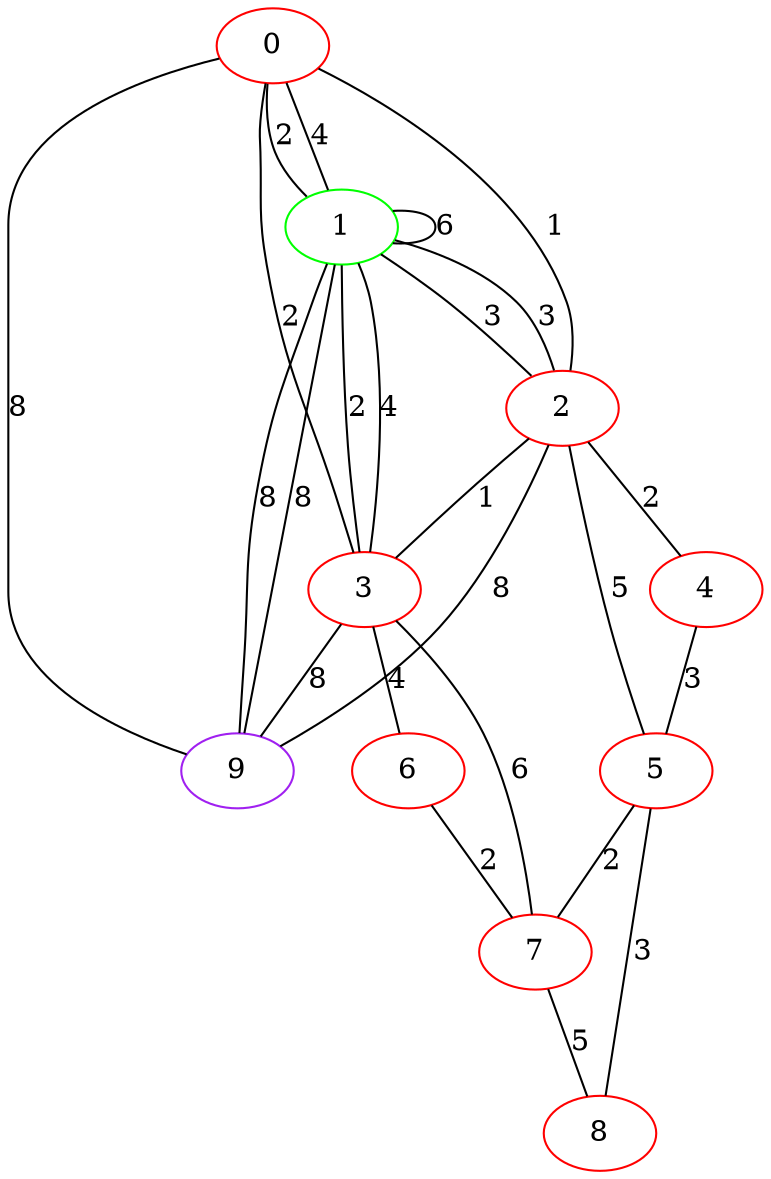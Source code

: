 graph "" {
0 [color=red, weight=1];
1 [color=green, weight=2];
2 [color=red, weight=1];
3 [color=red, weight=1];
4 [color=red, weight=1];
5 [color=red, weight=1];
6 [color=red, weight=1];
7 [color=red, weight=1];
8 [color=red, weight=1];
9 [color=purple, weight=4];
0 -- 1  [key=0, label=2];
0 -- 1  [key=1, label=4];
0 -- 2  [key=0, label=1];
0 -- 3  [key=0, label=2];
0 -- 9  [key=0, label=8];
1 -- 1  [key=0, label=6];
1 -- 2  [key=0, label=3];
1 -- 2  [key=1, label=3];
1 -- 3  [key=0, label=4];
1 -- 3  [key=1, label=2];
1 -- 9  [key=0, label=8];
1 -- 9  [key=1, label=8];
2 -- 3  [key=0, label=1];
2 -- 4  [key=0, label=2];
2 -- 5  [key=0, label=5];
2 -- 9  [key=0, label=8];
3 -- 6  [key=0, label=4];
3 -- 7  [key=0, label=6];
3 -- 9  [key=0, label=8];
4 -- 5  [key=0, label=3];
5 -- 8  [key=0, label=3];
5 -- 7  [key=0, label=2];
6 -- 7  [key=0, label=2];
7 -- 8  [key=0, label=5];
}
